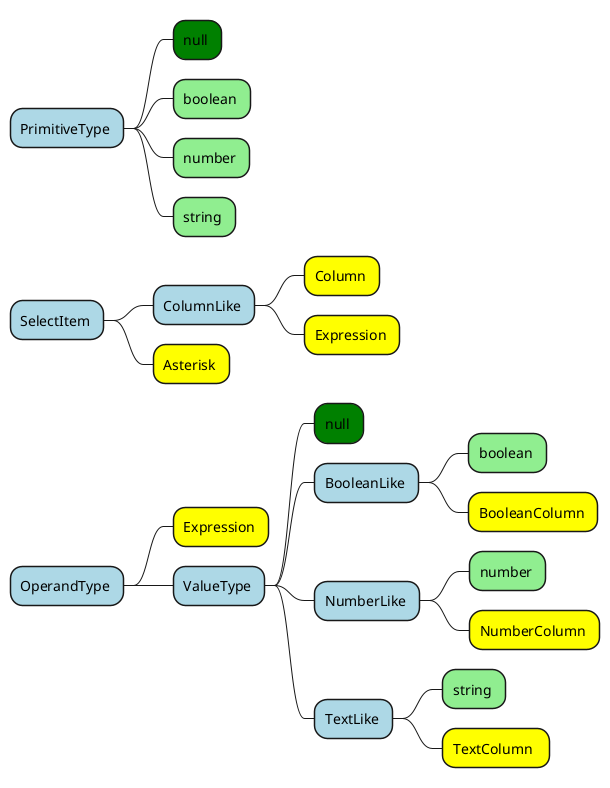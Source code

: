 @startmindmap

<style>
mindmapDiagram {
  .primitive {
    BackgroundColor lightgreen
  }
  .type {
    BackgroundColor #lightblue
  }
  .class {
    BackgroundColor #yellow
  }
  .null {
    BackgroundColor #green
  }
}
</style>

* PrimitiveType <<type>>
** null <<null>>
** boolean <<primitive>>
** number <<primitive>>
** string <<primitive>>

* SelectItem <<type>>
** ColumnLike <<type>>
*** Column <<class>>
*** Expression <<class>>
** Asterisk <<class>>

* OperandType <<type>>
** Expression <<class>>
** ValueType <<type>>
*** null <<null>>
*** BooleanLike <<type>>
**** boolean <<primitive>>
**** BooleanColumn <<class>>
*** NumberLike <<type>>
**** number <<primitive>>
**** NumberColumn <<class>>
*** TextLike <<type>>
**** string <<primitive>>
**** TextColumn  <<class>>

@endmindmap
